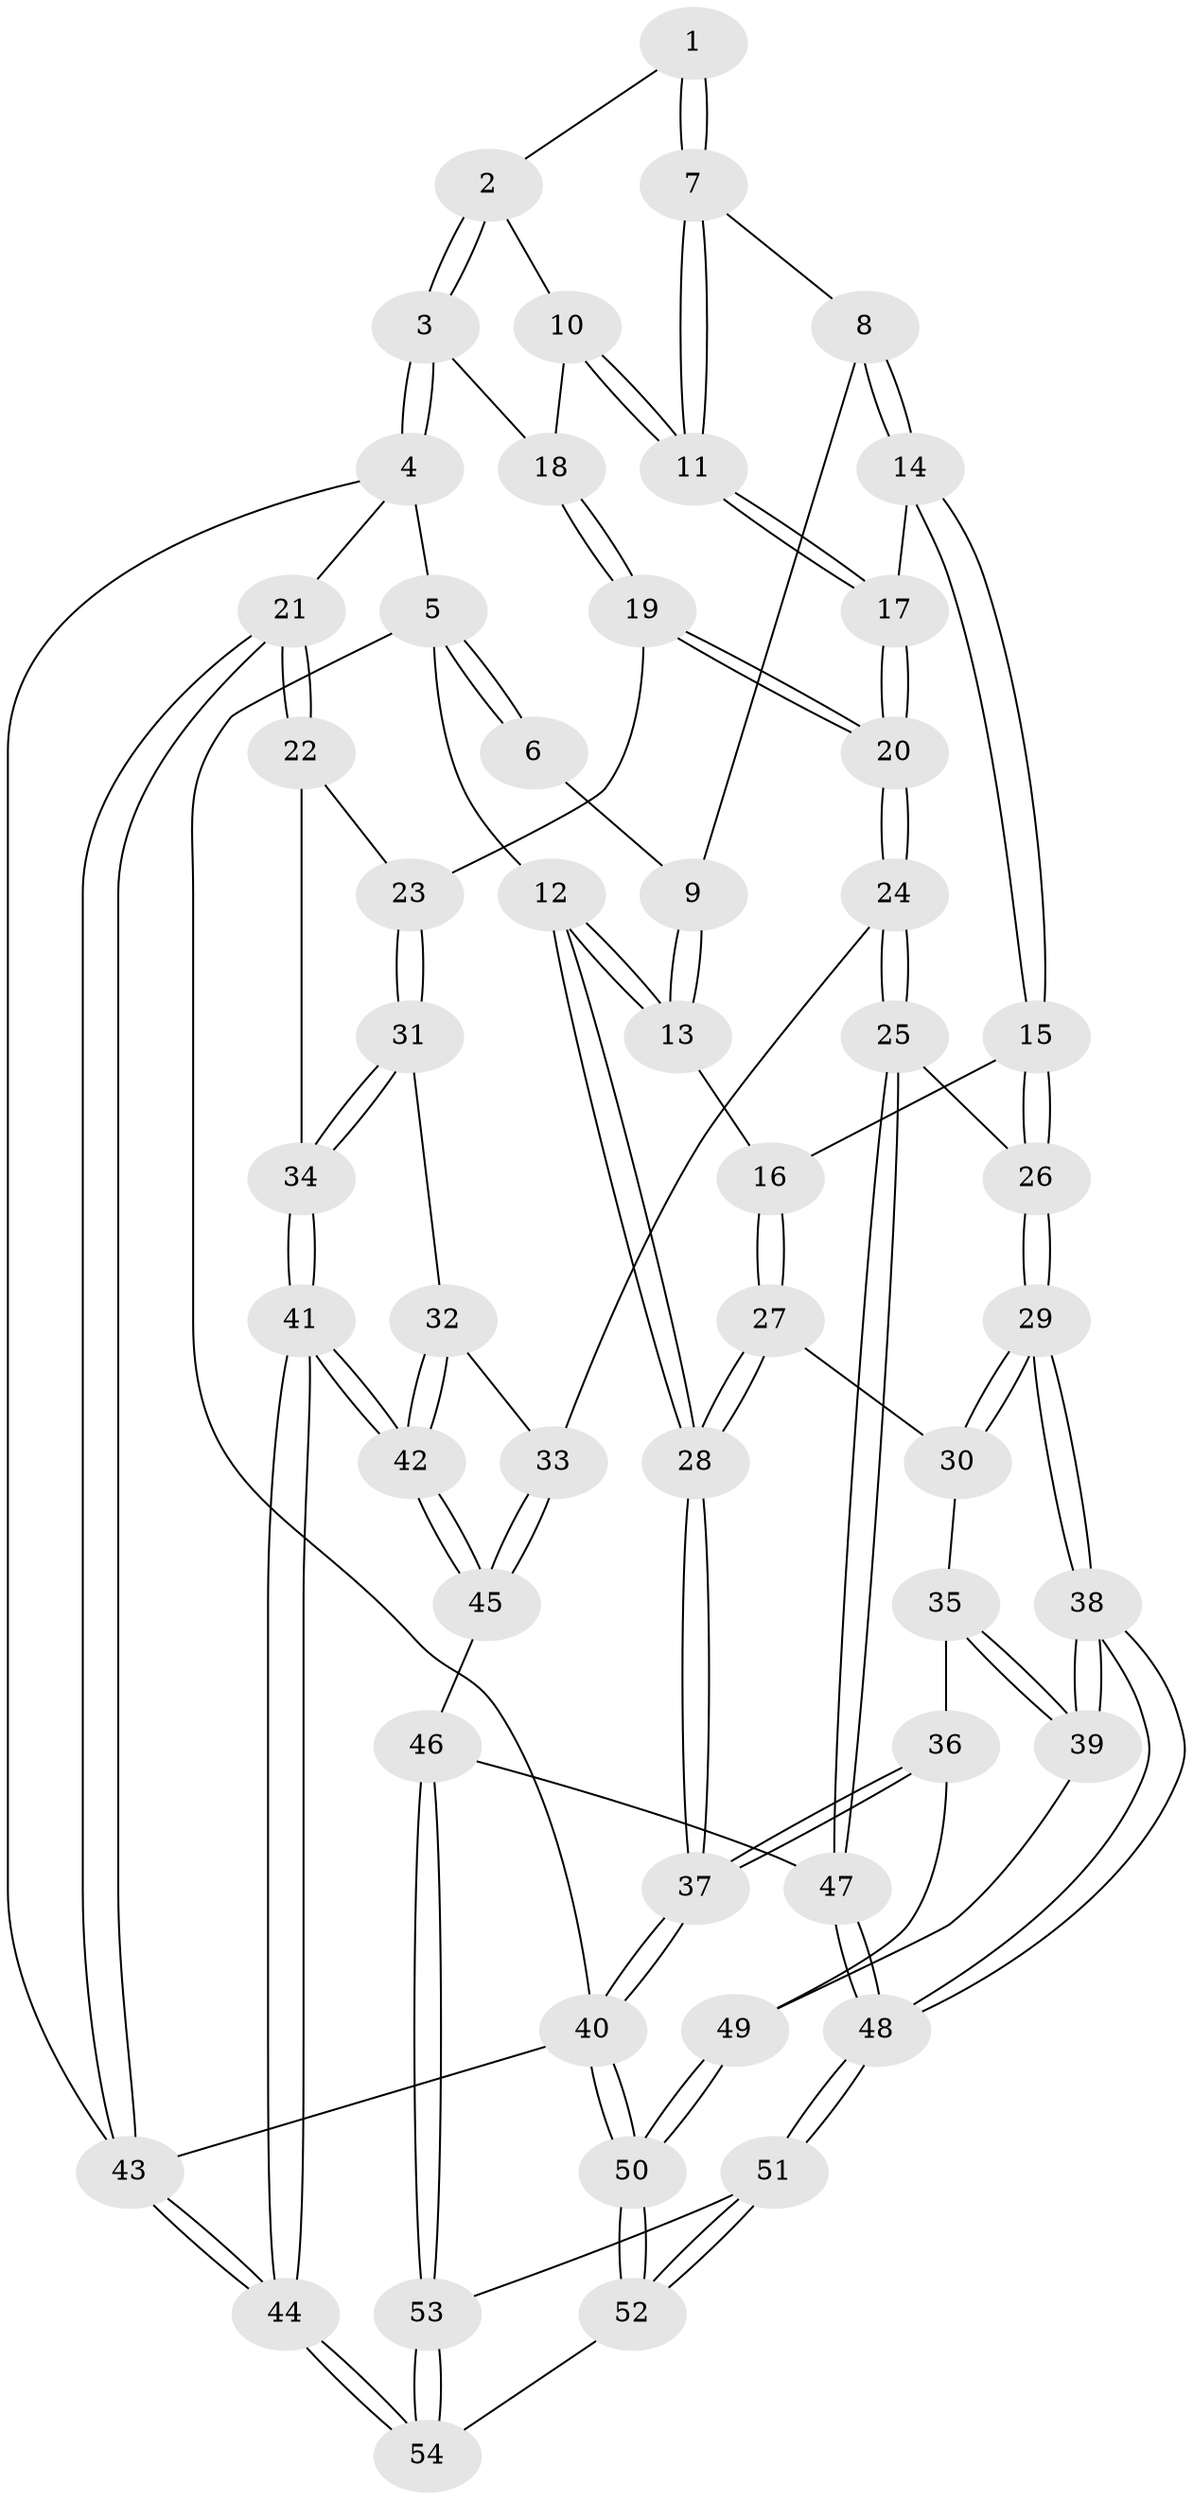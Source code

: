 // Generated by graph-tools (version 1.1) at 2025/51/03/09/25 03:51:05]
// undirected, 54 vertices, 132 edges
graph export_dot {
graph [start="1"]
  node [color=gray90,style=filled];
  1 [pos="+0.45680077054989066+0.0024531883245106356"];
  2 [pos="+0.6204013113566791+0"];
  3 [pos="+1+0"];
  4 [pos="+1+0"];
  5 [pos="+0+0"];
  6 [pos="+0.399404504459198+0"];
  7 [pos="+0.5219749490921157+0.21031694950457064"];
  8 [pos="+0.3962076790421708+0.28116412618607906"];
  9 [pos="+0.27177003526064814+0.2200432925191536"];
  10 [pos="+0.6643902634577512+0.26992872708538557"];
  11 [pos="+0.6159358163229828+0.30478034323894243"];
  12 [pos="+0+0.10699618727134642"];
  13 [pos="+0.14156015877559275+0.3030810726905838"];
  14 [pos="+0.38110616743088366+0.41414002445029025"];
  15 [pos="+0.3588755210381588+0.4328953104925703"];
  16 [pos="+0.18863412824904024+0.38903226054739654"];
  17 [pos="+0.6132695390008032+0.3725914932098128"];
  18 [pos="+1+0.054847091957497776"];
  19 [pos="+0.841212394311395+0.46117914151302736"];
  20 [pos="+0.650668087906772+0.4573208137224738"];
  21 [pos="+1+0.5519149278471209"];
  22 [pos="+0.9633779011171384+0.5137308477459596"];
  23 [pos="+0.848156709424061+0.46924746848386634"];
  24 [pos="+0.6065384216062134+0.5830597050799441"];
  25 [pos="+0.5306941498766317+0.6144533784788798"];
  26 [pos="+0.41672261372644703+0.6435323476671301"];
  27 [pos="+0.1570244375265737+0.5260178198041727"];
  28 [pos="+0+0.5897578063449797"];
  29 [pos="+0.3970721839647026+0.6656107689522682"];
  30 [pos="+0.16059467376002148+0.5344899737708082"];
  31 [pos="+0.8395109111095712+0.5973884249529132"];
  32 [pos="+0.7513721825420575+0.6458997205490529"];
  33 [pos="+0.6287388968857156+0.6074311569460186"];
  34 [pos="+0.8890431569979929+0.6577149356261135"];
  35 [pos="+0.14667246382938318+0.618269649020726"];
  36 [pos="+0+0.7081017980669331"];
  37 [pos="+0+0.686686655035998"];
  38 [pos="+0.3597106911287613+0.764999945307865"];
  39 [pos="+0.18494219353574973+0.7651348392552489"];
  40 [pos="+0+1"];
  41 [pos="+1+0.991373508625308"];
  42 [pos="+0.8752998888187821+0.830927228903727"];
  43 [pos="+1+1"];
  44 [pos="+1+1"];
  45 [pos="+0.6558110498299211+0.7079743872618589"];
  46 [pos="+0.633501316990568+0.8345129474526738"];
  47 [pos="+0.578002622189078+0.7960314514589114"];
  48 [pos="+0.3636521192420614+0.7753514858027771"];
  49 [pos="+0.14631484607354042+0.787319602411586"];
  50 [pos="+0.004690042437654977+1"];
  51 [pos="+0.37015969618698835+0.8062036603587212"];
  52 [pos="+0.37311543803205377+1"];
  53 [pos="+0.649395348139387+0.888093905567778"];
  54 [pos="+0.7935972406279462+1"];
  1 -- 2;
  1 -- 7;
  1 -- 7;
  2 -- 3;
  2 -- 3;
  2 -- 10;
  3 -- 4;
  3 -- 4;
  3 -- 18;
  4 -- 5;
  4 -- 21;
  4 -- 43;
  5 -- 6;
  5 -- 6;
  5 -- 12;
  5 -- 40;
  6 -- 9;
  7 -- 8;
  7 -- 11;
  7 -- 11;
  8 -- 9;
  8 -- 14;
  8 -- 14;
  9 -- 13;
  9 -- 13;
  10 -- 11;
  10 -- 11;
  10 -- 18;
  11 -- 17;
  11 -- 17;
  12 -- 13;
  12 -- 13;
  12 -- 28;
  12 -- 28;
  13 -- 16;
  14 -- 15;
  14 -- 15;
  14 -- 17;
  15 -- 16;
  15 -- 26;
  15 -- 26;
  16 -- 27;
  16 -- 27;
  17 -- 20;
  17 -- 20;
  18 -- 19;
  18 -- 19;
  19 -- 20;
  19 -- 20;
  19 -- 23;
  20 -- 24;
  20 -- 24;
  21 -- 22;
  21 -- 22;
  21 -- 43;
  21 -- 43;
  22 -- 23;
  22 -- 34;
  23 -- 31;
  23 -- 31;
  24 -- 25;
  24 -- 25;
  24 -- 33;
  25 -- 26;
  25 -- 47;
  25 -- 47;
  26 -- 29;
  26 -- 29;
  27 -- 28;
  27 -- 28;
  27 -- 30;
  28 -- 37;
  28 -- 37;
  29 -- 30;
  29 -- 30;
  29 -- 38;
  29 -- 38;
  30 -- 35;
  31 -- 32;
  31 -- 34;
  31 -- 34;
  32 -- 33;
  32 -- 42;
  32 -- 42;
  33 -- 45;
  33 -- 45;
  34 -- 41;
  34 -- 41;
  35 -- 36;
  35 -- 39;
  35 -- 39;
  36 -- 37;
  36 -- 37;
  36 -- 49;
  37 -- 40;
  37 -- 40;
  38 -- 39;
  38 -- 39;
  38 -- 48;
  38 -- 48;
  39 -- 49;
  40 -- 50;
  40 -- 50;
  40 -- 43;
  41 -- 42;
  41 -- 42;
  41 -- 44;
  41 -- 44;
  42 -- 45;
  42 -- 45;
  43 -- 44;
  43 -- 44;
  44 -- 54;
  44 -- 54;
  45 -- 46;
  46 -- 47;
  46 -- 53;
  46 -- 53;
  47 -- 48;
  47 -- 48;
  48 -- 51;
  48 -- 51;
  49 -- 50;
  49 -- 50;
  50 -- 52;
  50 -- 52;
  51 -- 52;
  51 -- 52;
  51 -- 53;
  52 -- 54;
  53 -- 54;
  53 -- 54;
}

